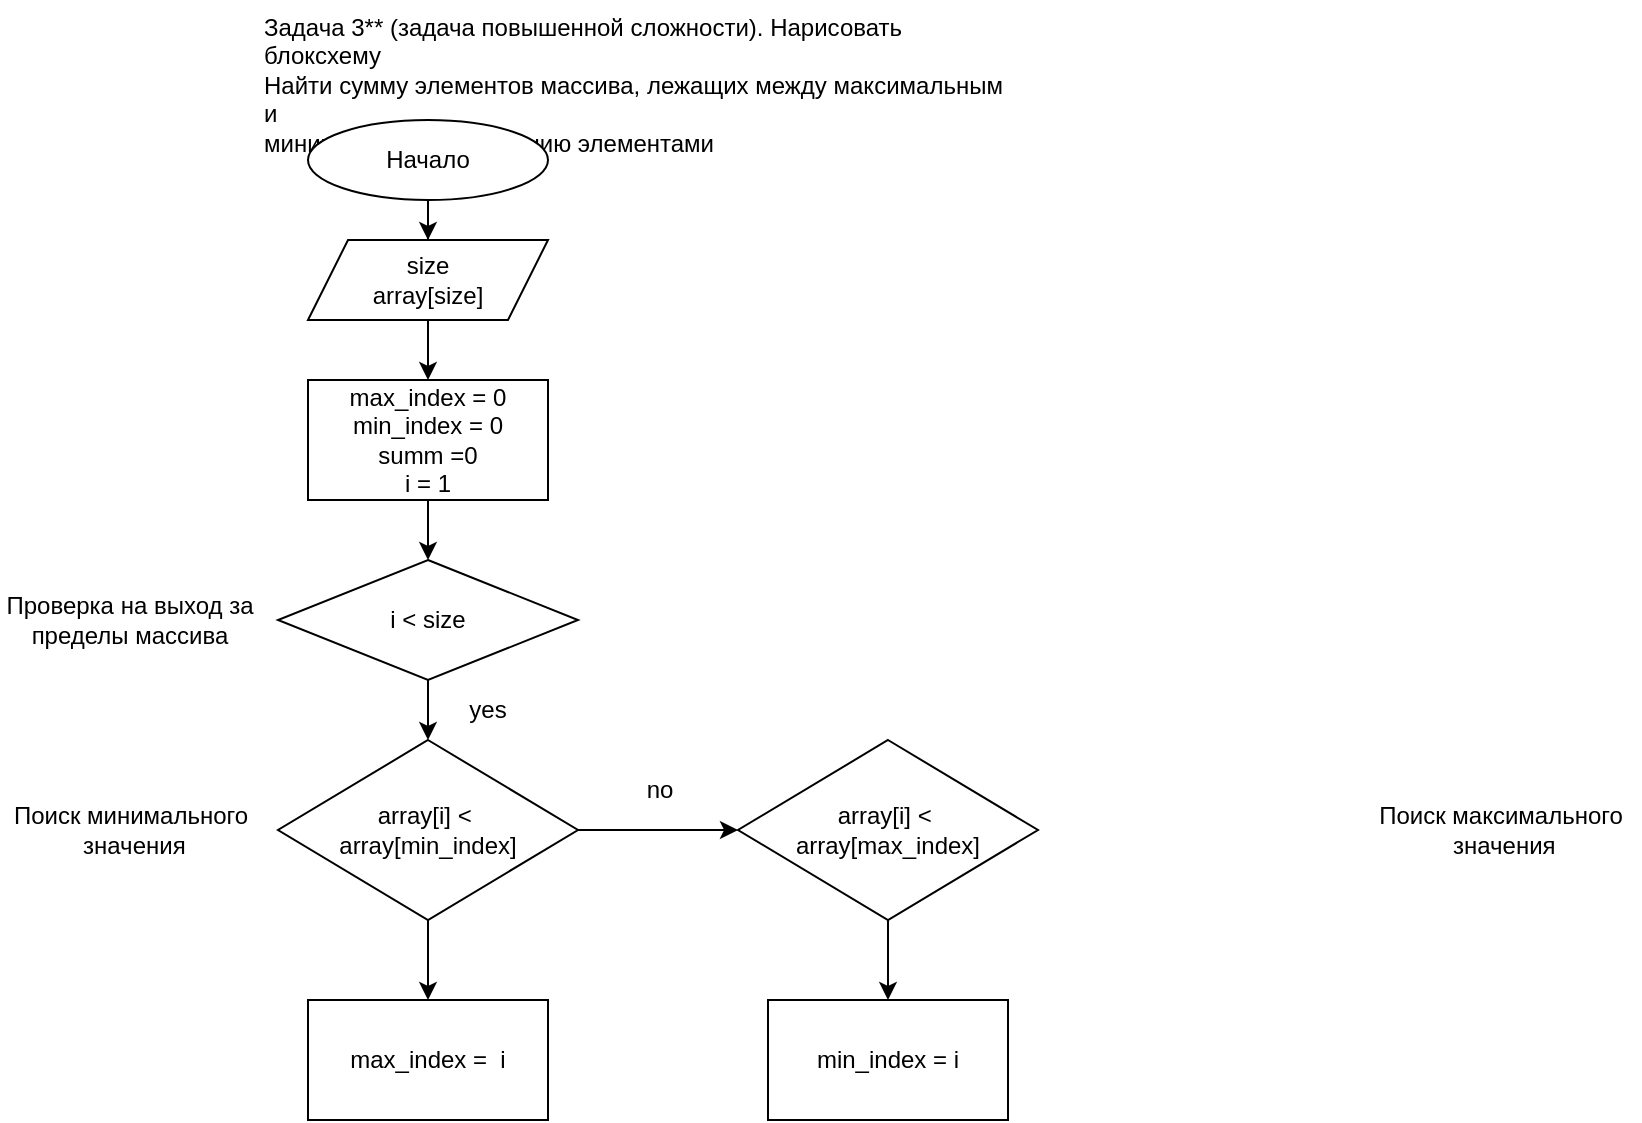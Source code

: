 <mxfile version="20.0.4" type="github">
  <diagram id="1LE9WBp0zUlYvyCzGBJR" name="Page-1">
    <mxGraphModel dx="1550" dy="863" grid="1" gridSize="10" guides="1" tooltips="1" connect="1" arrows="1" fold="1" page="1" pageScale="1" pageWidth="827" pageHeight="1169" math="0" shadow="0">
      <root>
        <mxCell id="0" />
        <mxCell id="1" parent="0" />
        <mxCell id="qY9Sblf_zoAHSn2aeWvf-1" value="Задача 3** (задача повышенной сложности). Нарисовать блоксхему&#xa;Найти сумму элементов массива, лежащих между максимальным и&#xa;минимальным по значению элементами" style="text;whiteSpace=wrap;html=1;" vertex="1" parent="1">
          <mxGeometry x="330" width="380" height="60" as="geometry" />
        </mxCell>
        <mxCell id="qY9Sblf_zoAHSn2aeWvf-4" value="" style="edgeStyle=orthogonalEdgeStyle;rounded=0;orthogonalLoop=1;jettySize=auto;html=1;" edge="1" parent="1" source="qY9Sblf_zoAHSn2aeWvf-2" target="qY9Sblf_zoAHSn2aeWvf-3">
          <mxGeometry relative="1" as="geometry" />
        </mxCell>
        <mxCell id="qY9Sblf_zoAHSn2aeWvf-2" value="Начало" style="ellipse;whiteSpace=wrap;html=1;" vertex="1" parent="1">
          <mxGeometry x="354" y="60" width="120" height="40" as="geometry" />
        </mxCell>
        <mxCell id="qY9Sblf_zoAHSn2aeWvf-6" value="" style="edgeStyle=orthogonalEdgeStyle;rounded=0;orthogonalLoop=1;jettySize=auto;html=1;" edge="1" parent="1" source="qY9Sblf_zoAHSn2aeWvf-3" target="qY9Sblf_zoAHSn2aeWvf-5">
          <mxGeometry relative="1" as="geometry" />
        </mxCell>
        <mxCell id="qY9Sblf_zoAHSn2aeWvf-3" value="size&lt;br&gt;array[size]" style="shape=parallelogram;perimeter=parallelogramPerimeter;whiteSpace=wrap;html=1;fixedSize=1;" vertex="1" parent="1">
          <mxGeometry x="354" y="120" width="120" height="40" as="geometry" />
        </mxCell>
        <mxCell id="qY9Sblf_zoAHSn2aeWvf-8" value="" style="edgeStyle=orthogonalEdgeStyle;rounded=0;orthogonalLoop=1;jettySize=auto;html=1;" edge="1" parent="1" source="qY9Sblf_zoAHSn2aeWvf-5" target="qY9Sblf_zoAHSn2aeWvf-7">
          <mxGeometry relative="1" as="geometry" />
        </mxCell>
        <mxCell id="qY9Sblf_zoAHSn2aeWvf-5" value="max_index = 0&lt;br&gt;min_index = 0&lt;br&gt;summ =0&lt;br&gt;i = 1" style="whiteSpace=wrap;html=1;" vertex="1" parent="1">
          <mxGeometry x="354" y="190" width="120" height="60" as="geometry" />
        </mxCell>
        <mxCell id="qY9Sblf_zoAHSn2aeWvf-10" value="" style="edgeStyle=orthogonalEdgeStyle;rounded=0;orthogonalLoop=1;jettySize=auto;html=1;" edge="1" parent="1" source="qY9Sblf_zoAHSn2aeWvf-7" target="qY9Sblf_zoAHSn2aeWvf-9">
          <mxGeometry relative="1" as="geometry" />
        </mxCell>
        <mxCell id="qY9Sblf_zoAHSn2aeWvf-7" value="i &amp;lt; size" style="rhombus;whiteSpace=wrap;html=1;" vertex="1" parent="1">
          <mxGeometry x="339" y="280" width="150" height="60" as="geometry" />
        </mxCell>
        <mxCell id="qY9Sblf_zoAHSn2aeWvf-16" value="" style="edgeStyle=orthogonalEdgeStyle;rounded=0;orthogonalLoop=1;jettySize=auto;html=1;" edge="1" parent="1" source="qY9Sblf_zoAHSn2aeWvf-9" target="qY9Sblf_zoAHSn2aeWvf-15">
          <mxGeometry relative="1" as="geometry" />
        </mxCell>
        <mxCell id="qY9Sblf_zoAHSn2aeWvf-18" value="" style="edgeStyle=orthogonalEdgeStyle;rounded=0;orthogonalLoop=1;jettySize=auto;html=1;" edge="1" parent="1" source="qY9Sblf_zoAHSn2aeWvf-9" target="qY9Sblf_zoAHSn2aeWvf-17">
          <mxGeometry relative="1" as="geometry" />
        </mxCell>
        <mxCell id="qY9Sblf_zoAHSn2aeWvf-9" value="array[i] &amp;lt;&amp;nbsp;&lt;br&gt;array[min_index]" style="rhombus;whiteSpace=wrap;html=1;" vertex="1" parent="1">
          <mxGeometry x="339" y="370" width="150" height="90" as="geometry" />
        </mxCell>
        <mxCell id="qY9Sblf_zoAHSn2aeWvf-11" value="no" style="text;html=1;strokeColor=none;fillColor=none;align=center;verticalAlign=middle;whiteSpace=wrap;rounded=0;" vertex="1" parent="1">
          <mxGeometry x="500" y="380" width="60" height="30" as="geometry" />
        </mxCell>
        <mxCell id="qY9Sblf_zoAHSn2aeWvf-12" value="yes" style="text;html=1;strokeColor=none;fillColor=none;align=center;verticalAlign=middle;whiteSpace=wrap;rounded=0;" vertex="1" parent="1">
          <mxGeometry x="414" y="340" width="60" height="30" as="geometry" />
        </mxCell>
        <mxCell id="qY9Sblf_zoAHSn2aeWvf-13" value="Проверка на выход за пределы массива" style="text;html=1;strokeColor=none;fillColor=none;align=center;verticalAlign=middle;whiteSpace=wrap;rounded=0;" vertex="1" parent="1">
          <mxGeometry x="200" y="295" width="130" height="30" as="geometry" />
        </mxCell>
        <mxCell id="qY9Sblf_zoAHSn2aeWvf-14" value="Поиск минимального&lt;br&gt;&amp;nbsp;значения" style="text;html=1;align=center;verticalAlign=middle;resizable=0;points=[];autosize=1;strokeColor=none;fillColor=none;" vertex="1" parent="1">
          <mxGeometry x="200" y="395" width="130" height="40" as="geometry" />
        </mxCell>
        <mxCell id="qY9Sblf_zoAHSn2aeWvf-21" value="" style="edgeStyle=orthogonalEdgeStyle;rounded=0;orthogonalLoop=1;jettySize=auto;html=1;" edge="1" parent="1" source="qY9Sblf_zoAHSn2aeWvf-15" target="qY9Sblf_zoAHSn2aeWvf-20">
          <mxGeometry relative="1" as="geometry" />
        </mxCell>
        <mxCell id="qY9Sblf_zoAHSn2aeWvf-15" value="array[i] &amp;lt;&amp;nbsp;&lt;br&gt;array[max_index]" style="rhombus;whiteSpace=wrap;html=1;" vertex="1" parent="1">
          <mxGeometry x="569" y="370" width="150" height="90" as="geometry" />
        </mxCell>
        <mxCell id="qY9Sblf_zoAHSn2aeWvf-17" value="max_index =&amp;nbsp; i" style="whiteSpace=wrap;html=1;" vertex="1" parent="1">
          <mxGeometry x="354" y="500" width="120" height="60" as="geometry" />
        </mxCell>
        <mxCell id="qY9Sblf_zoAHSn2aeWvf-19" value="Поиск максимального&lt;br&gt;&amp;nbsp;значения" style="text;html=1;align=center;verticalAlign=middle;resizable=0;points=[];autosize=1;strokeColor=none;fillColor=none;" vertex="1" parent="1">
          <mxGeometry x="880" y="395" width="140" height="40" as="geometry" />
        </mxCell>
        <mxCell id="qY9Sblf_zoAHSn2aeWvf-20" value="min_index = i" style="whiteSpace=wrap;html=1;" vertex="1" parent="1">
          <mxGeometry x="584" y="500" width="120" height="60" as="geometry" />
        </mxCell>
      </root>
    </mxGraphModel>
  </diagram>
</mxfile>
